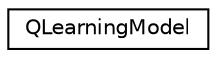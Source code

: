 digraph "Graphical Class Hierarchy"
{
 // LATEX_PDF_SIZE
  edge [fontname="Helvetica",fontsize="10",labelfontname="Helvetica",labelfontsize="10"];
  node [fontname="Helvetica",fontsize="10",shape=record];
  rankdir="LR";
  Node0 [label="QLearningModel",height=0.2,width=0.4,color="black", fillcolor="white", style="filled",URL="$classQLearningModel.html",tooltip="Class that implements a Q-Learning model for reinforcement learning."];
}
